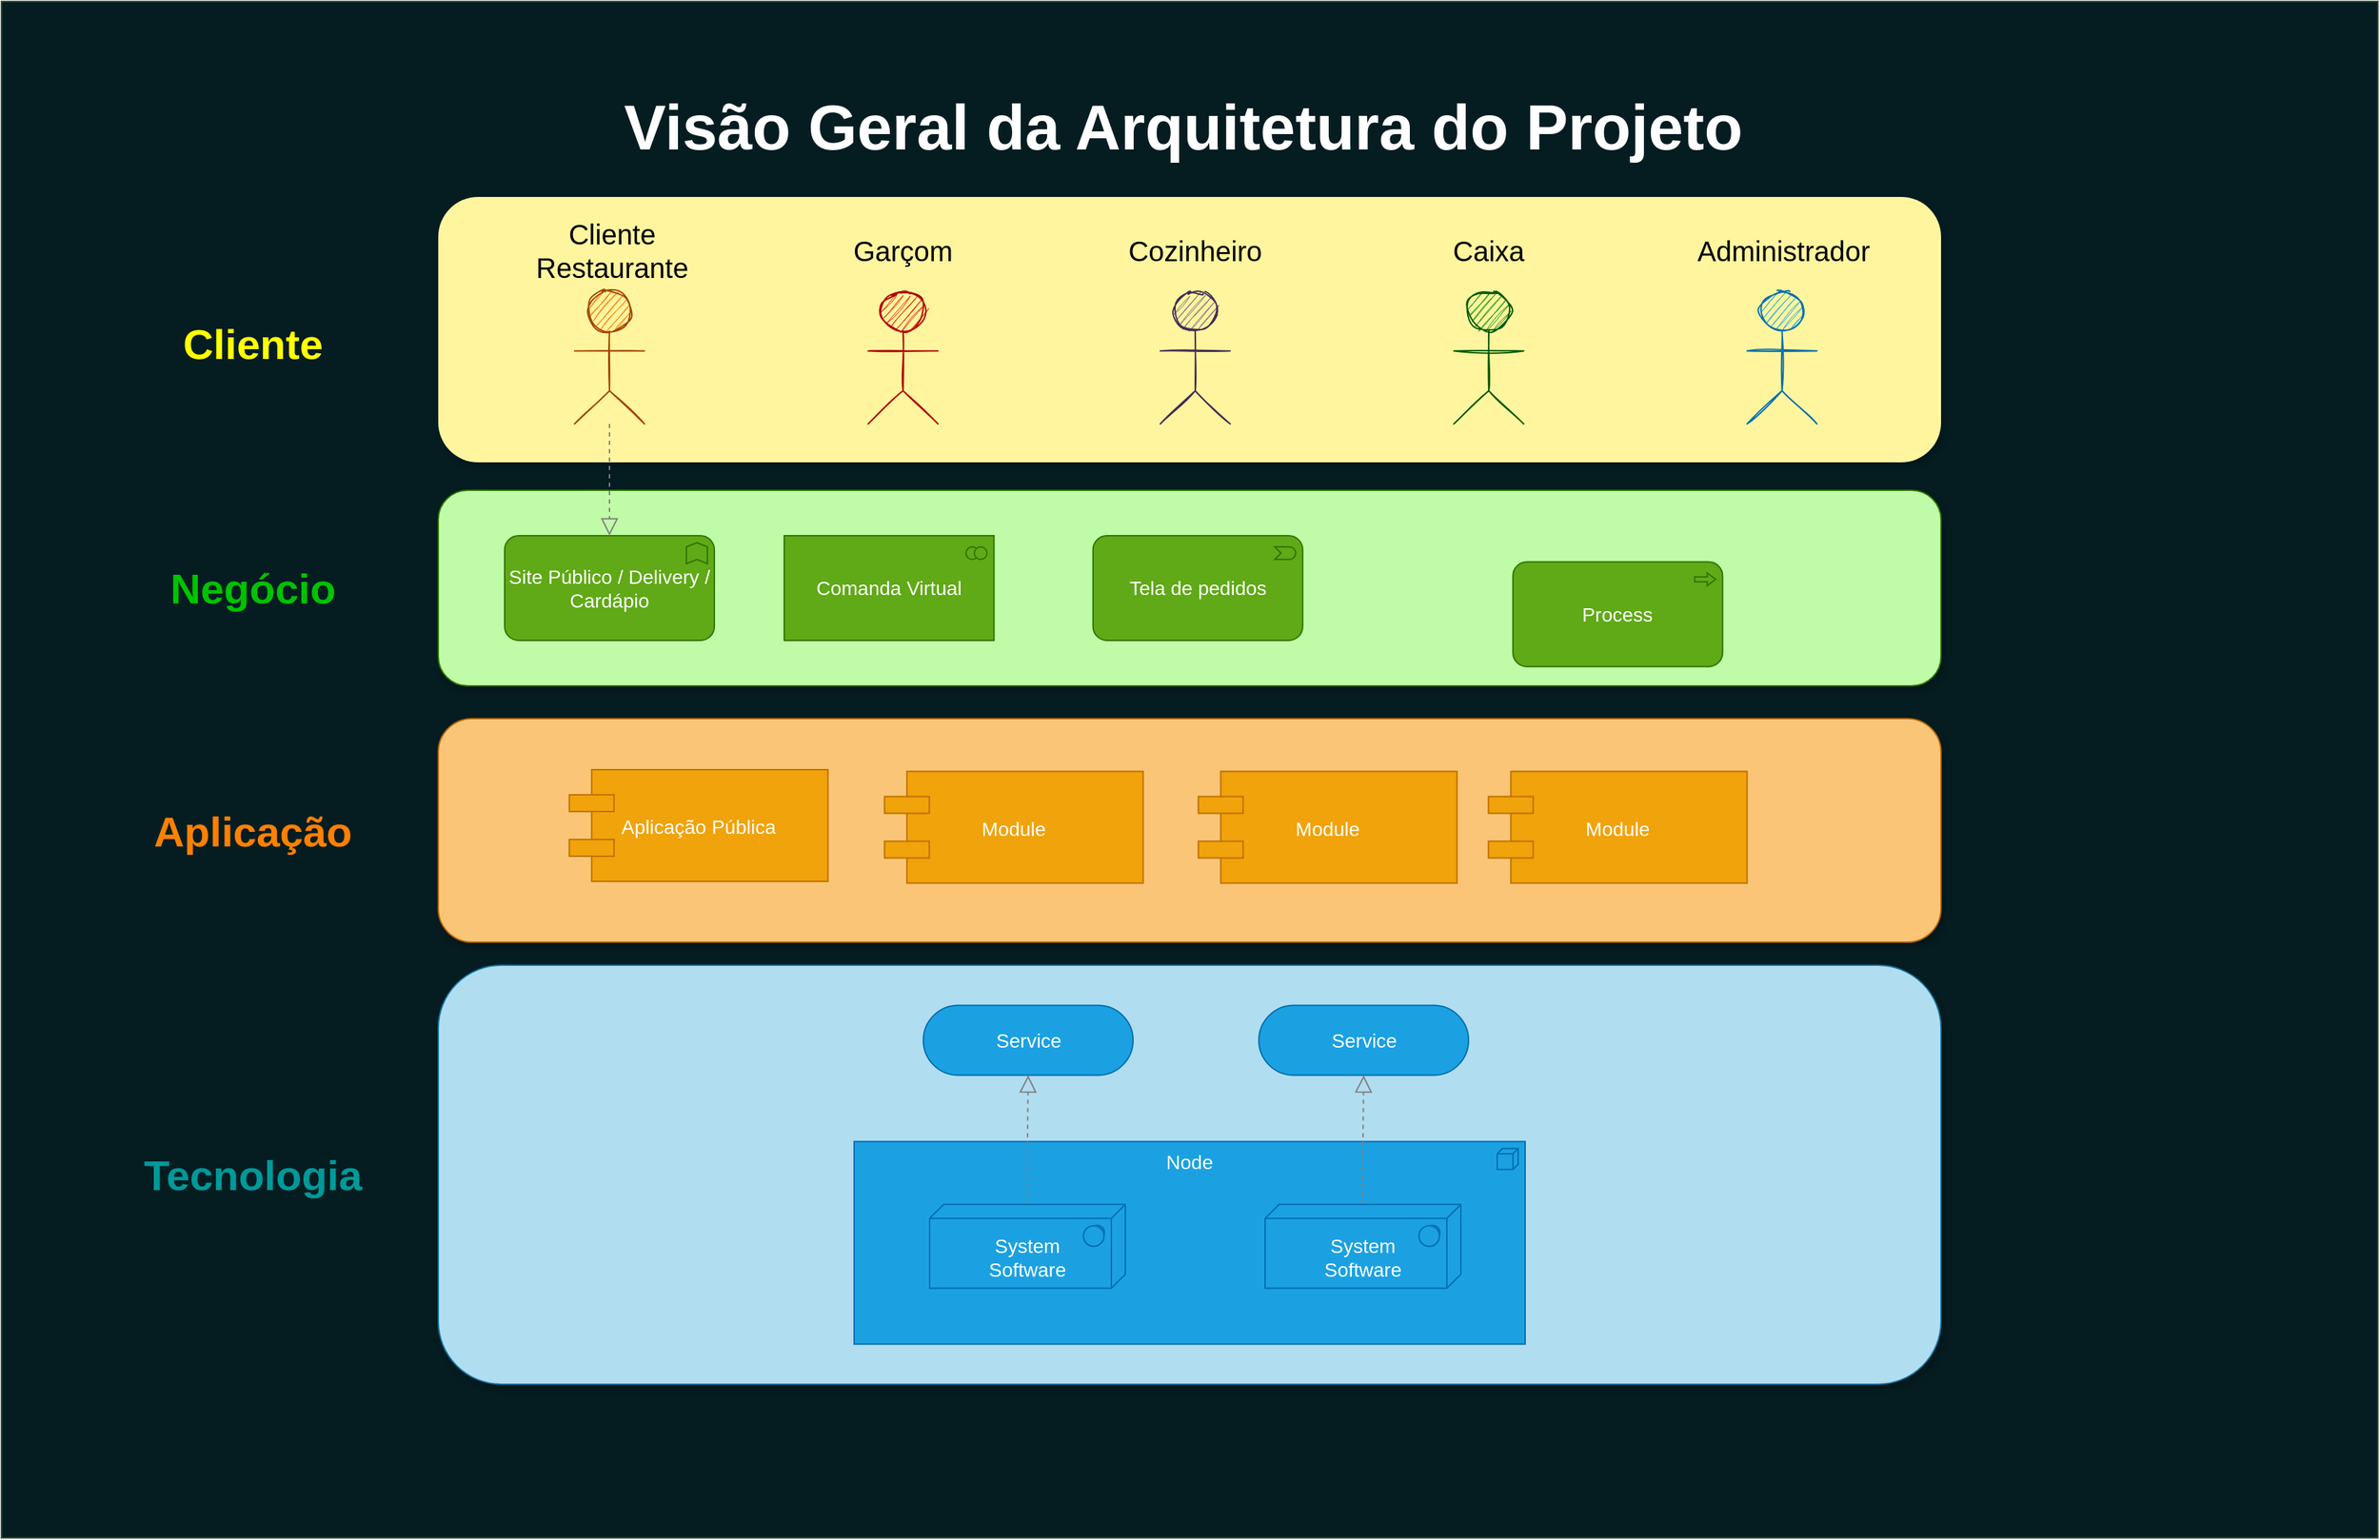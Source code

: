 <mxfile version="14.4.8" type="github">
  <diagram id="6I0OCvxSQrVGMHxT2VVA" name="Page-1">
    <mxGraphModel dx="1447" dy="988" grid="1" gridSize="10" guides="1" tooltips="1" connect="1" arrows="1" fold="1" page="1" pageScale="1" pageWidth="850" pageHeight="1100" math="0" shadow="0">
      <root>
        <mxCell id="0" />
        <mxCell id="1" parent="0" />
        <mxCell id="h5tcPj6z0kSrEmYkM9e4-1" value="" style="rounded=0;whiteSpace=wrap;html=1;strokeColor=#3A5431;sketch=0;shadow=0;glass=0;aspect=fixed;labelBackgroundColor=none;labelBorderColor=none;movable=0;recursiveResize=1;editable=0;comic=0;resizable=0;rotatable=0;deletable=0;connectable=0;fillColor=#051D21;" vertex="1" parent="1">
          <mxGeometry width="1700" height="1100" as="geometry" />
        </mxCell>
        <mxCell id="h5tcPj6z0kSrEmYkM9e4-2" value="" style="whiteSpace=wrap;html=1;strokeColor=none;strokeWidth=1;fontSize=14;shadow=1;sketch=0;fillColor=#FFF59E;fontColor=#F1FC86;rounded=1;movable=0;resizable=0;rotatable=0;deletable=0;editable=0;connectable=0;" vertex="1" parent="1">
          <mxGeometry x="312.5" y="140" width="1075" height="190" as="geometry" />
        </mxCell>
        <mxCell id="dKdSaXE48SgPbhcamS2K-30" value="" style="whiteSpace=wrap;html=1;strokeColor=#10739e;strokeWidth=1;fillColor=#b1ddf0;fontSize=14;rounded=1;shadow=1;movable=0;resizable=0;rotatable=0;deletable=0;editable=0;connectable=0;" parent="1" vertex="1">
          <mxGeometry x="312.5" y="690" width="1075" height="300" as="geometry" />
        </mxCell>
        <mxCell id="dKdSaXE48SgPbhcamS2K-31" value="" style="whiteSpace=wrap;html=1;strokeColor=#b46504;strokeWidth=1;fontSize=14;rounded=1;shadow=1;fillColor=#FAC576;movable=0;resizable=0;rotatable=0;deletable=0;editable=0;connectable=0;" parent="1" vertex="1">
          <mxGeometry x="312.5" y="513.5" width="1075" height="160" as="geometry" />
        </mxCell>
        <mxCell id="dKdSaXE48SgPbhcamS2K-32" value="" style="whiteSpace=wrap;html=1;strokeColor=#2D7600;strokeWidth=1;fontSize=14;rounded=1;shadow=1;fontColor=#ffffff;fillColor=#C0FCA7;movable=0;resizable=0;rotatable=0;deletable=0;editable=0;connectable=0;" parent="1" vertex="1">
          <mxGeometry x="312.5" y="350" width="1075" height="140" as="geometry" />
        </mxCell>
        <mxCell id="dKdSaXE48SgPbhcamS2K-33" value="Node" style="html=1;whiteSpace=wrap;fillColor=#1ba1e2;shape=mxgraph.archimate3.application;appType=node;archiType=square;fontSize=14;verticalAlign=top;strokeColor=#006EAF;fontColor=#ffffff;" parent="1" vertex="1">
          <mxGeometry x="610" y="816.25" width="480" height="145" as="geometry" />
        </mxCell>
        <mxCell id="dKdSaXE48SgPbhcamS2K-34" style="edgeStyle=elbowEdgeStyle;rounded=1;elbow=vertical;html=1;startSize=10;endArrow=block;endFill=0;endSize=10;jettySize=auto;orthogonalLoop=1;strokeColor=#808080;fontSize=14;dashed=1;" parent="1" source="dKdSaXE48SgPbhcamS2K-35" target="dKdSaXE48SgPbhcamS2K-40" edge="1">
          <mxGeometry relative="1" as="geometry" />
        </mxCell>
        <mxCell id="dKdSaXE48SgPbhcamS2K-35" value="&lt;div&gt;&lt;br&gt;&lt;/div&gt;System&lt;div&gt;Software&lt;/div&gt;" style="html=1;whiteSpace=wrap;fillColor=#1ba1e2;shape=mxgraph.archimate3.tech;techType=sysSw;fontSize=14;strokeColor=#006EAF;fontColor=#ffffff;" parent="1" vertex="1">
          <mxGeometry x="664" y="861.25" width="140" height="60" as="geometry" />
        </mxCell>
        <mxCell id="dKdSaXE48SgPbhcamS2K-36" style="edgeStyle=elbowEdgeStyle;rounded=1;elbow=vertical;html=1;startSize=10;endArrow=block;endFill=0;endSize=10;jettySize=auto;orthogonalLoop=1;strokeColor=#808080;fontSize=14;dashed=1;" parent="1" source="dKdSaXE48SgPbhcamS2K-37" target="dKdSaXE48SgPbhcamS2K-45" edge="1">
          <mxGeometry relative="1" as="geometry" />
        </mxCell>
        <mxCell id="dKdSaXE48SgPbhcamS2K-37" value="&lt;div&gt;&lt;br&gt;&lt;/div&gt;&lt;div&gt;&lt;span&gt;System&lt;/span&gt;&lt;div&gt;Software&lt;/div&gt;&lt;/div&gt;" style="html=1;whiteSpace=wrap;fillColor=#1ba1e2;shape=mxgraph.archimate3.tech;techType=sysSw;fontSize=14;strokeColor=#006EAF;fontColor=#ffffff;" parent="1" vertex="1">
          <mxGeometry x="904" y="861.25" width="140" height="60" as="geometry" />
        </mxCell>
        <mxCell id="dKdSaXE48SgPbhcamS2K-40" value="Service" style="html=1;whiteSpace=wrap;fillColor=#1ba1e2;shape=mxgraph.archimate3.service;fontSize=14;strokeColor=#006EAF;fontColor=#ffffff;" parent="1" vertex="1">
          <mxGeometry x="659.5" y="718.75" width="150" height="50" as="geometry" />
        </mxCell>
        <mxCell id="dKdSaXE48SgPbhcamS2K-45" value="Service" style="html=1;whiteSpace=wrap;fillColor=#1ba1e2;shape=mxgraph.archimate3.service;fontSize=14;strokeColor=#006EAF;fontColor=#ffffff;" parent="1" vertex="1">
          <mxGeometry x="899.5" y="718.75" width="150" height="50" as="geometry" />
        </mxCell>
        <mxCell id="dKdSaXE48SgPbhcamS2K-47" value="Aplicação Pública" style="shape=component;align=center;fillColor=#f0a30a;fontSize=14;strokeColor=#BD7000;fontColor=#ffffff;" parent="1" vertex="1">
          <mxGeometry x="406.25" y="550" width="185" height="80" as="geometry" />
        </mxCell>
        <mxCell id="dKdSaXE48SgPbhcamS2K-49" value="Module" style="shape=component;align=center;fillColor=#f0a30a;fontSize=14;strokeColor=#BD7000;fontColor=#ffffff;" parent="1" vertex="1">
          <mxGeometry x="631.75" y="551.25" width="185" height="80" as="geometry" />
        </mxCell>
        <mxCell id="dKdSaXE48SgPbhcamS2K-51" value="Module" style="shape=component;align=center;fillColor=#f0a30a;fontSize=14;strokeColor=#BD7000;fontColor=#ffffff;" parent="1" vertex="1">
          <mxGeometry x="856.25" y="551.25" width="185" height="80" as="geometry" />
        </mxCell>
        <mxCell id="dKdSaXE48SgPbhcamS2K-53" value="Module" style="shape=component;align=center;fillColor=#f0a30a;fontSize=14;strokeColor=#BD7000;fontColor=#ffffff;" parent="1" vertex="1">
          <mxGeometry x="1063.75" y="551.25" width="185" height="80" as="geometry" />
        </mxCell>
        <mxCell id="dKdSaXE48SgPbhcamS2K-54" value="Site Público / Delivery / Cardápio" style="html=1;whiteSpace=wrap;fillColor=#60a917;shape=mxgraph.archimate3.application;appType=func;archiType=rounded;fontSize=14;strokeColor=#2D7600;fontColor=#ffffff;" parent="1" vertex="1">
          <mxGeometry x="360" y="382.5" width="150" height="75" as="geometry" />
        </mxCell>
        <mxCell id="dKdSaXE48SgPbhcamS2K-55" value="Comanda Virtual" style="html=1;whiteSpace=wrap;fillColor=#60a917;shape=mxgraph.archimate3.application;appType=collab;archiType=square;fontSize=14;sketch=0;strokeColor=#2D7600;fontColor=#ffffff;" parent="1" vertex="1">
          <mxGeometry x="560" y="382.5" width="150" height="75" as="geometry" />
        </mxCell>
        <mxCell id="dKdSaXE48SgPbhcamS2K-56" value="Tela de pedidos" style="html=1;whiteSpace=wrap;fillColor=#60a917;shape=mxgraph.archimate3.application;appType=event;archiType=rounded;fontSize=14;strokeColor=#2D7600;fontColor=#ffffff;sketch=0;" parent="1" vertex="1">
          <mxGeometry x="780.87" y="382.5" width="150" height="75" as="geometry" />
        </mxCell>
        <mxCell id="dKdSaXE48SgPbhcamS2K-57" value="Process" style="html=1;whiteSpace=wrap;shape=mxgraph.archimate3.application;appType=proc;archiType=rounded;fontSize=14;fillColor=#60a917;strokeColor=#2D7600;fontColor=#ffffff;" parent="1" vertex="1">
          <mxGeometry x="1081.25" y="401.25" width="150" height="75" as="geometry" />
        </mxCell>
        <mxCell id="dKdSaXE48SgPbhcamS2K-58" value="Tecnologia" style="text;html=1;strokeColor=none;fillColor=none;align=center;verticalAlign=middle;whiteSpace=wrap;fontSize=30;fontStyle=1;fontColor=#009999;movable=0;resizable=0;rotatable=0;deletable=0;editable=0;connectable=0;" parent="1" vertex="1">
          <mxGeometry x="60" y="830" width="240" height="20" as="geometry" />
        </mxCell>
        <mxCell id="dKdSaXE48SgPbhcamS2K-59" value="Aplicação" style="text;html=1;strokeColor=none;fillColor=none;align=center;verticalAlign=middle;whiteSpace=wrap;fontSize=30;fontStyle=1;fontColor=#FF8000;movable=0;resizable=0;rotatable=0;deletable=0;editable=0;connectable=0;" parent="1" vertex="1">
          <mxGeometry x="60" y="583.5" width="240" height="20" as="geometry" />
        </mxCell>
        <mxCell id="dKdSaXE48SgPbhcamS2K-60" value="Negócio" style="text;html=1;strokeColor=none;fillColor=none;align=center;verticalAlign=middle;whiteSpace=wrap;fontSize=30;fontStyle=1;labelBackgroundColor=none;fontColor=#00C200;labelBorderColor=none;movable=0;resizable=0;rotatable=0;deletable=0;editable=0;connectable=0;" parent="1" vertex="1">
          <mxGeometry x="60" y="410" width="240" height="20" as="geometry" />
        </mxCell>
        <mxCell id="dKdSaXE48SgPbhcamS2K-61" style="edgeStyle=elbowEdgeStyle;rounded=1;elbow=vertical;html=1;dashed=1;startSize=10;endArrow=block;endFill=0;endSize=10;jettySize=auto;orthogonalLoop=1;strokeColor=#808080;fontSize=14;" parent="1" source="dKdSaXE48SgPbhcamS2K-62" target="dKdSaXE48SgPbhcamS2K-54" edge="1">
          <mxGeometry relative="1" as="geometry" />
        </mxCell>
        <mxCell id="dKdSaXE48SgPbhcamS2K-62" value="" style="html=1;whiteSpace=wrap;shape=mxgraph.archimate3.actor;fontSize=14;sketch=1;shadow=0;fontColor=#ffffff;fillColor=#FC6900;strokeColor=#A34400;" parent="1" vertex="1">
          <mxGeometry x="410" y="207.5" width="50" height="95" as="geometry" />
        </mxCell>
        <mxCell id="dKdSaXE48SgPbhcamS2K-63" value="&lt;div style=&quot;font-size: 45px;&quot;&gt;Visão Geral da Arquitetura do Projeto&lt;/div&gt;" style="text;strokeColor=none;fillColor=none;html=1;fontSize=45;fontStyle=1;verticalAlign=middle;align=center;fontColor=#FFFFFF;movable=0;resizable=0;rotatable=0;deletable=0;editable=0;connectable=0;" parent="1" vertex="1">
          <mxGeometry x="50" y="70" width="1590" height="40" as="geometry" />
        </mxCell>
        <mxCell id="h5tcPj6z0kSrEmYkM9e4-3" value="&lt;div style=&quot;font-size: 30px;&quot;&gt;Cliente&lt;/div&gt;" style="text;html=1;strokeColor=none;fillColor=none;align=center;verticalAlign=middle;whiteSpace=wrap;fontSize=30;fontStyle=1;fontColor=#FFFF00;movable=0;resizable=0;rotatable=0;deletable=0;editable=0;connectable=0;" vertex="1" parent="1">
          <mxGeometry x="60" y="235" width="240" height="20" as="geometry" />
        </mxCell>
        <mxCell id="h5tcPj6z0kSrEmYkM9e4-4" value="" style="html=1;whiteSpace=wrap;shape=mxgraph.archimate3.actor;fontSize=14;sketch=1;shadow=0;fontColor=#ffffff;fillColor=#e51400;strokeColor=#B20000;" vertex="1" parent="1">
          <mxGeometry x="620" y="207.5" width="50" height="95" as="geometry" />
        </mxCell>
        <mxCell id="h5tcPj6z0kSrEmYkM9e4-5" value="" style="html=1;whiteSpace=wrap;shape=mxgraph.archimate3.actor;fontSize=14;sketch=1;shadow=0;fontColor=#ffffff;fillColor=#76608a;strokeColor=#432D57;" vertex="1" parent="1">
          <mxGeometry x="829" y="207.5" width="50" height="95" as="geometry" />
        </mxCell>
        <mxCell id="h5tcPj6z0kSrEmYkM9e4-6" value="" style="html=1;whiteSpace=wrap;shape=mxgraph.archimate3.actor;fontSize=14;sketch=1;shadow=0;fontColor=#ffffff;fillColor=#008a00;strokeColor=#005700;" vertex="1" parent="1">
          <mxGeometry x="1039" y="207.5" width="50" height="95" as="geometry" />
        </mxCell>
        <mxCell id="h5tcPj6z0kSrEmYkM9e4-8" value="" style="html=1;whiteSpace=wrap;shape=mxgraph.archimate3.actor;fontSize=14;sketch=1;shadow=0;fontColor=#ffffff;fillColor=#1ba1e2;strokeColor=#006EAF;" vertex="1" parent="1">
          <mxGeometry x="1248.75" y="207.5" width="50" height="95" as="geometry" />
        </mxCell>
        <mxCell id="h5tcPj6z0kSrEmYkM9e4-10" value="Cliente Restaurante" style="text;strokeColor=none;fillColor=none;align=center;verticalAlign=middle;whiteSpace=wrap;rounded=0;shadow=1;glass=0;labelBackgroundColor=none;comic=0;sketch=0;fontSize=20;spacing=0;spacingBottom=0;html=1;" vertex="1" parent="1">
          <mxGeometry x="360" y="147.5" width="153.75" height="60" as="geometry" />
        </mxCell>
        <mxCell id="h5tcPj6z0kSrEmYkM9e4-11" value="Garçom" style="text;html=1;strokeColor=none;fillColor=none;align=center;verticalAlign=middle;whiteSpace=wrap;rounded=0;shadow=1;glass=0;labelBackgroundColor=none;comic=0;sketch=0;fontSize=20;" vertex="1" parent="1">
          <mxGeometry x="568.12" y="147.5" width="153.75" height="60" as="geometry" />
        </mxCell>
        <mxCell id="h5tcPj6z0kSrEmYkM9e4-12" value="Cozinheiro" style="text;html=1;strokeColor=none;fillColor=none;align=center;verticalAlign=middle;whiteSpace=wrap;rounded=0;shadow=1;glass=0;labelBackgroundColor=none;comic=0;sketch=0;fontSize=20;" vertex="1" parent="1">
          <mxGeometry x="777.12" y="147.5" width="153.75" height="60" as="geometry" />
        </mxCell>
        <mxCell id="h5tcPj6z0kSrEmYkM9e4-13" value="Caixa" style="text;html=1;strokeColor=none;fillColor=none;align=center;verticalAlign=middle;whiteSpace=wrap;rounded=0;shadow=1;glass=0;labelBackgroundColor=none;comic=0;sketch=0;fontSize=20;" vertex="1" parent="1">
          <mxGeometry x="987.13" y="147.5" width="153.75" height="60" as="geometry" />
        </mxCell>
        <mxCell id="h5tcPj6z0kSrEmYkM9e4-14" value="Administrador" style="text;html=1;strokeColor=none;fillColor=none;align=center;verticalAlign=middle;whiteSpace=wrap;rounded=0;shadow=1;glass=0;labelBackgroundColor=none;comic=0;sketch=0;fontSize=20;" vertex="1" parent="1">
          <mxGeometry x="1198" y="147.5" width="153.75" height="60" as="geometry" />
        </mxCell>
      </root>
    </mxGraphModel>
  </diagram>
</mxfile>
